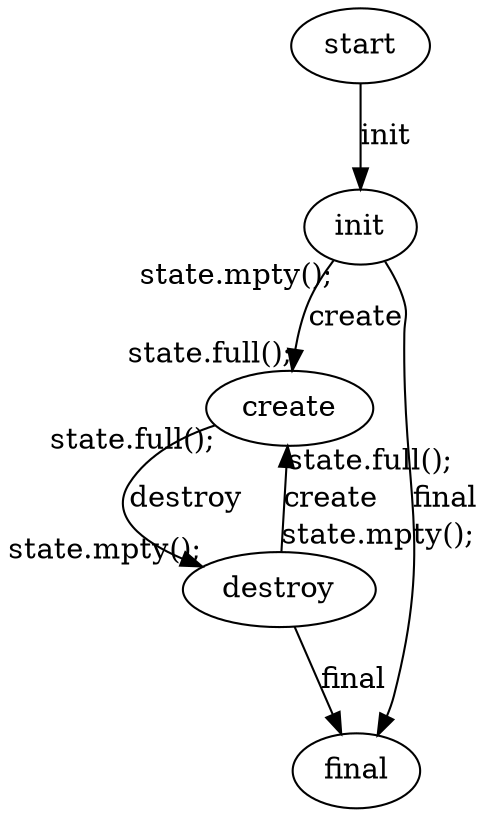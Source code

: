 digraph memory {

    start -> init 
        [label="init",taillabel="",headlabel=""];
    
    init -> create
        [label="create",taillabel="state.mpty();",headlabel="state.full();"];
    
    init -> final
        [label="final",taillabel="",headlabel=""];

    create -> destroy
        [label="destroy",taillabel="state.full();",headlabel="state.mpty();"];

    destroy -> create
        [label="create",taillabel="state.mpty();",headlabel="state.full();"];

    destroy -> final
        [label="final",taillabel="",headlabel=""];

}

